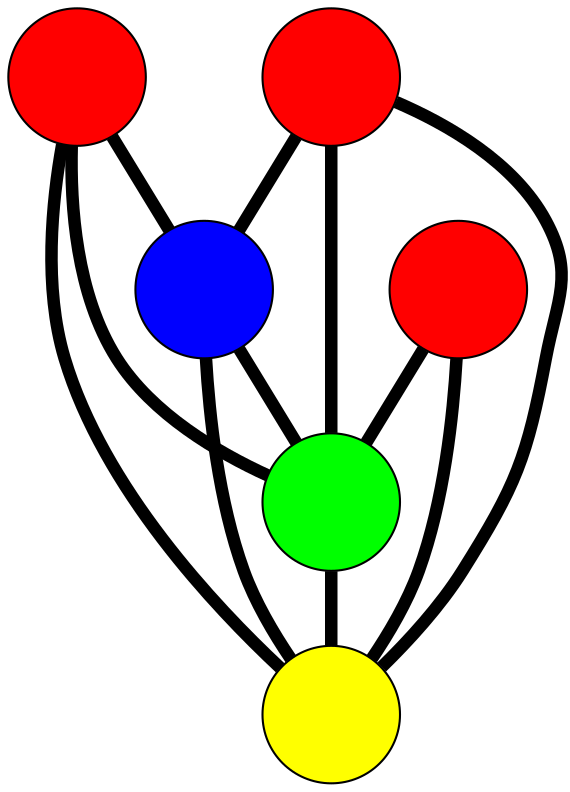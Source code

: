 graph G {
	graph [bb="-135.28,-114.69,181.85,133.65",
		overlap=false,
		sep=0.0,
		splines=true
	];
	node [color=black,
		fixedsize=true,
		fontname="Latin Modern Math",
		fontsize=42,
		height=.92,
		label="\N",
		penwidth=1,
		shape=circle,
		width=.92
	];
	edge [color=black,
		penwidth=6,
		style=bold
	];
	0	 [fillcolor=red,
		height=0.91667,
		label="",
		pos="-102.28,58.691",
		style=filled,
		width=0.91667];
	3	 [fillcolor=blue,
		height=0.91667,
		label="",
		pos="-17.176,100.65",
		style=filled,
		width=0.91667];
	0 -- 3	 [pos="-72.517,73.367 -64.176,77.479 -55.113,81.948 -46.782,86.055"];
	4	 [fillcolor=green,
		height=0.91667,
		label="",
		pos="55.026,26.645",
		style=filled,
		width=0.91667];
	0 -- 4	 [pos="-69.689,52.051 -42.69,46.551 -4.5132,38.774 22.473,33.276"];
	5	 [fillcolor=yellow,
		height=0.91667,
		label="",
		pos="8.6963,-57.531",
		style=filled,
		width=0.91667];
	0 -- 5	 [pos="-79.288,34.61 -60.241,14.663 -33.308,-13.542 -14.269,-33.48"];
	1	 [fillcolor=red,
		height=0.91667,
		label="",
		pos="-93.115,-46.765",
		style=filled,
		width=0.91667];
	1 -- 3	 [pos="-77.93,-17.287 -64.685,8.4244 -45.571,45.53 -32.334,71.226"];
	1 -- 4	 [pos="-63.492,-32.085 -37.655,-19.282 -0.36713,-0.80456 25.455,11.991"];
	1 -- 5	 [pos="-60.06,-50.26 -48.563,-51.476 -35.676,-52.838 -24.193,-54.053"];
	2	 [fillcolor=red,
		height=0.91667,
		label="",
		pos="148.85,-81.693",
		style=filled,
		width=0.91667];
	2 -- 4	 [pos="127.09,-56.566 111.93,-39.064 91.801,-15.818 76.669,1.6541"];
	2 -- 5	 [pos="115.99,-76.028 93.498,-72.15 63.799,-67.03 41.35,-63.16"];
	3 -- 4	 [pos="6.0668,76.829 14.312,68.378 23.586,58.871 31.827,50.424"];
	3 -- 5	 [pos="-11.815,67.877 -7.3748,40.729 -1.0959,2.3395 3.3425,-24.797"];
	4 -- 5	 [pos="39.082,-2.3235 34.423,-10.789 29.331,-20.04 24.67,-28.509"];
}
